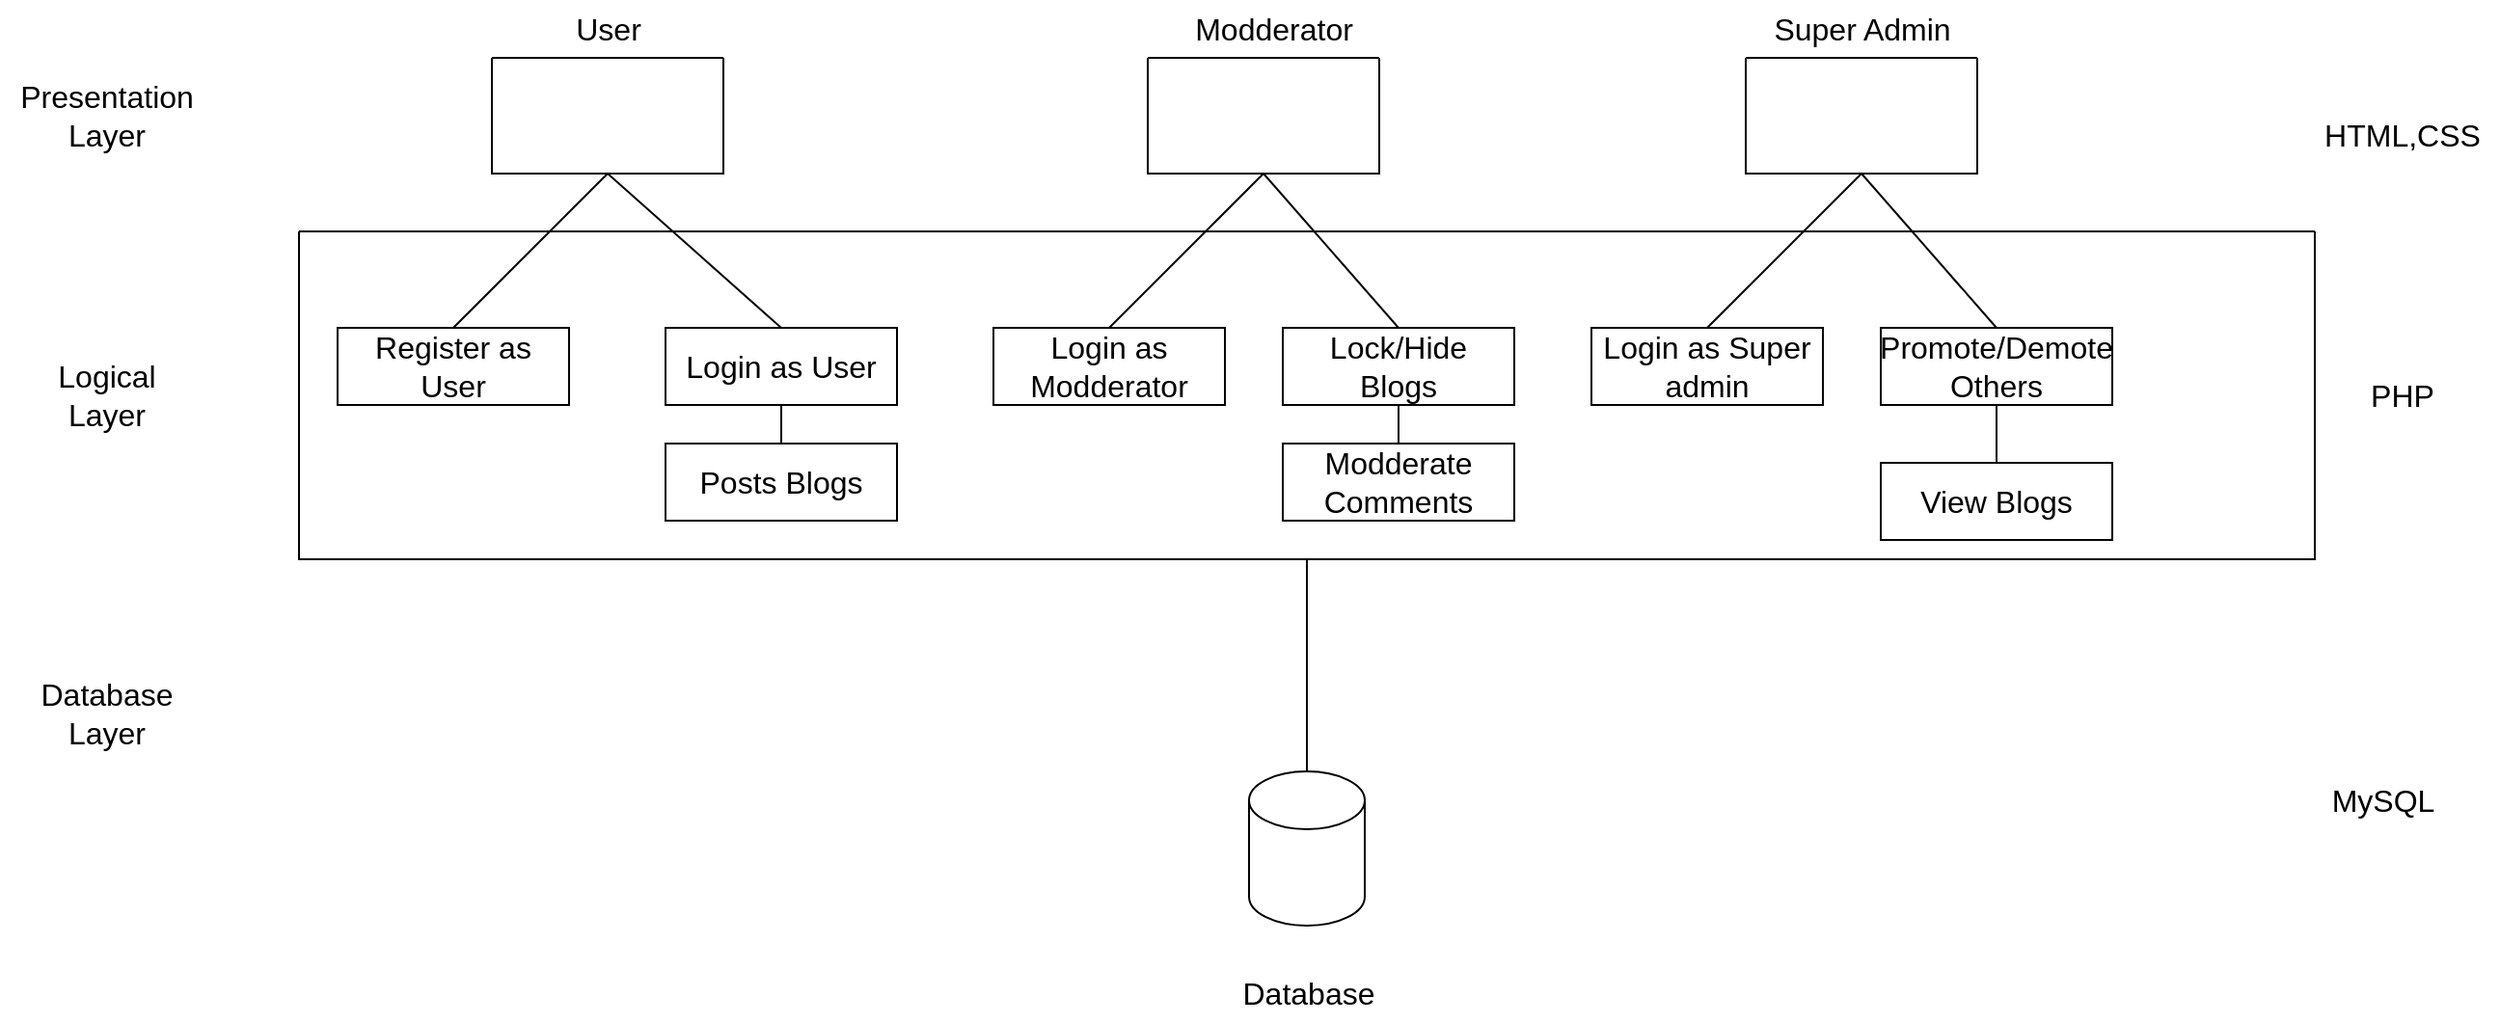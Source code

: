 <mxfile version="21.6.8" type="device">
  <diagram name="Page-1" id="PScMR2WP_FARJeWGppTk">
    <mxGraphModel dx="2421" dy="1011" grid="1" gridSize="10" guides="1" tooltips="1" connect="1" arrows="1" fold="1" page="1" pageScale="1" pageWidth="850" pageHeight="1100" math="0" shadow="0">
      <root>
        <mxCell id="0" />
        <mxCell id="1" parent="0" />
        <mxCell id="omYroTcNppbIXhRl0diQ-1" value="" style="swimlane;startSize=0;fontSize=16;" parent="1" vertex="1">
          <mxGeometry x="140" y="180" width="120" height="60" as="geometry" />
        </mxCell>
        <mxCell id="omYroTcNppbIXhRl0diQ-5" value="" style="swimlane;startSize=0;fontSize=16;" parent="1" vertex="1">
          <mxGeometry x="790" y="180" width="120" height="60" as="geometry" />
        </mxCell>
        <mxCell id="omYroTcNppbIXhRl0diQ-7" value="" style="swimlane;startSize=0;fontSize=16;" parent="1" vertex="1">
          <mxGeometry x="40" y="270" width="1045" height="170" as="geometry" />
        </mxCell>
        <mxCell id="omYroTcNppbIXhRl0diQ-10" value="Register as User" style="rounded=0;whiteSpace=wrap;html=1;fontSize=16;" parent="omYroTcNppbIXhRl0diQ-7" vertex="1">
          <mxGeometry x="20" y="50" width="120" height="40" as="geometry" />
        </mxCell>
        <mxCell id="omYroTcNppbIXhRl0diQ-11" value="Login as User" style="rounded=0;whiteSpace=wrap;html=1;fontSize=16;" parent="omYroTcNppbIXhRl0diQ-7" vertex="1">
          <mxGeometry x="190" y="50" width="120" height="40" as="geometry" />
        </mxCell>
        <mxCell id="omYroTcNppbIXhRl0diQ-13" value="Promote/Demote Others" style="rounded=0;whiteSpace=wrap;html=1;fontSize=16;" parent="omYroTcNppbIXhRl0diQ-7" vertex="1">
          <mxGeometry x="820" y="50" width="120" height="40" as="geometry" />
        </mxCell>
        <mxCell id="omYroTcNppbIXhRl0diQ-17" value="Posts Blogs" style="rounded=0;whiteSpace=wrap;html=1;fontSize=16;" parent="omYroTcNppbIXhRl0diQ-7" vertex="1">
          <mxGeometry x="190" y="110" width="120" height="40" as="geometry" />
        </mxCell>
        <mxCell id="omYroTcNppbIXhRl0diQ-18" value="View Blogs" style="rounded=0;whiteSpace=wrap;html=1;fontSize=16;" parent="omYroTcNppbIXhRl0diQ-7" vertex="1">
          <mxGeometry x="820" y="120" width="120" height="40" as="geometry" />
        </mxCell>
        <mxCell id="omYroTcNppbIXhRl0diQ-24" value="" style="endArrow=none;html=1;rounded=0;entryX=0.5;entryY=0;entryDx=0;entryDy=0;exitX=0.5;exitY=1;exitDx=0;exitDy=0;fontSize=16;" parent="omYroTcNppbIXhRl0diQ-7" source="omYroTcNppbIXhRl0diQ-11" target="omYroTcNppbIXhRl0diQ-17" edge="1">
          <mxGeometry width="50" height="50" relative="1" as="geometry">
            <mxPoint x="270" as="sourcePoint" />
            <mxPoint x="320" y="-50" as="targetPoint" />
          </mxGeometry>
        </mxCell>
        <mxCell id="omYroTcNppbIXhRl0diQ-27" value="" style="endArrow=none;html=1;rounded=0;entryX=0.5;entryY=1;entryDx=0;entryDy=0;fontSize=16;" parent="omYroTcNppbIXhRl0diQ-7" source="omYroTcNppbIXhRl0diQ-18" target="omYroTcNppbIXhRl0diQ-13" edge="1">
          <mxGeometry width="50" height="50" relative="1" as="geometry">
            <mxPoint x="510" y="160" as="sourcePoint" />
            <mxPoint x="560" y="110" as="targetPoint" />
          </mxGeometry>
        </mxCell>
        <mxCell id="BJL8a22f9DTgHj8Vns7m-23" value="Login as Modderator" style="rounded=0;whiteSpace=wrap;html=1;fontSize=16;" vertex="1" parent="omYroTcNppbIXhRl0diQ-7">
          <mxGeometry x="360" y="50" width="120" height="40" as="geometry" />
        </mxCell>
        <mxCell id="BJL8a22f9DTgHj8Vns7m-24" value="Lock/Hide&lt;br style=&quot;font-size: 16px;&quot;&gt;Blogs" style="rounded=0;whiteSpace=wrap;html=1;fontSize=16;" vertex="1" parent="omYroTcNppbIXhRl0diQ-7">
          <mxGeometry x="510" y="50" width="120" height="40" as="geometry" />
        </mxCell>
        <mxCell id="BJL8a22f9DTgHj8Vns7m-29" style="edgeStyle=orthogonalEdgeStyle;rounded=0;orthogonalLoop=1;jettySize=auto;html=1;exitX=0.5;exitY=1;exitDx=0;exitDy=0;fontSize=16;" edge="1" parent="omYroTcNppbIXhRl0diQ-7" source="BJL8a22f9DTgHj8Vns7m-23" target="BJL8a22f9DTgHj8Vns7m-23">
          <mxGeometry relative="1" as="geometry" />
        </mxCell>
        <mxCell id="BJL8a22f9DTgHj8Vns7m-30" value="Modderate Comments" style="rounded=0;whiteSpace=wrap;html=1;fontSize=16;" vertex="1" parent="omYroTcNppbIXhRl0diQ-7">
          <mxGeometry x="510" y="110" width="120" height="40" as="geometry" />
        </mxCell>
        <mxCell id="BJL8a22f9DTgHj8Vns7m-31" value="Login as Super admin" style="rounded=0;whiteSpace=wrap;html=1;fontSize=16;" vertex="1" parent="omYroTcNppbIXhRl0diQ-7">
          <mxGeometry x="670" y="50" width="120" height="40" as="geometry" />
        </mxCell>
        <mxCell id="BJL8a22f9DTgHj8Vns7m-33" value="" style="endArrow=none;html=1;rounded=0;entryX=0.5;entryY=1;entryDx=0;entryDy=0;exitX=0.5;exitY=0;exitDx=0;exitDy=0;fontSize=16;" edge="1" parent="omYroTcNppbIXhRl0diQ-7" source="BJL8a22f9DTgHj8Vns7m-30" target="BJL8a22f9DTgHj8Vns7m-24">
          <mxGeometry width="50" height="50" relative="1" as="geometry">
            <mxPoint x="590" y="270" as="sourcePoint" />
            <mxPoint x="640" y="220" as="targetPoint" />
          </mxGeometry>
        </mxCell>
        <mxCell id="omYroTcNppbIXhRl0diQ-9" value="" style="shape=cylinder3;whiteSpace=wrap;html=1;boundedLbl=1;backgroundOutline=1;size=15;fontSize=16;" parent="1" vertex="1">
          <mxGeometry x="532.5" y="550" width="60" height="80" as="geometry" />
        </mxCell>
        <mxCell id="omYroTcNppbIXhRl0diQ-15" value="User" style="text;html=1;align=center;verticalAlign=middle;resizable=0;points=[];autosize=1;strokeColor=none;fillColor=none;fontSize=16;" parent="1" vertex="1">
          <mxGeometry x="170" y="150" width="60" height="30" as="geometry" />
        </mxCell>
        <mxCell id="omYroTcNppbIXhRl0diQ-16" value="Modderator" style="text;html=1;align=center;verticalAlign=middle;resizable=0;points=[];autosize=1;strokeColor=none;fillColor=none;fontSize=16;" parent="1" vertex="1">
          <mxGeometry x="490" y="150" width="110" height="30" as="geometry" />
        </mxCell>
        <mxCell id="omYroTcNppbIXhRl0diQ-21" value="" style="endArrow=none;html=1;rounded=0;entryX=0.5;entryY=1;entryDx=0;entryDy=0;exitX=0.5;exitY=0;exitDx=0;exitDy=0;fontSize=16;" parent="1" source="omYroTcNppbIXhRl0diQ-10" target="omYroTcNppbIXhRl0diQ-1" edge="1">
          <mxGeometry width="50" height="50" relative="1" as="geometry">
            <mxPoint x="130" y="340" as="sourcePoint" />
            <mxPoint x="180" y="290" as="targetPoint" />
          </mxGeometry>
        </mxCell>
        <mxCell id="omYroTcNppbIXhRl0diQ-22" value="" style="endArrow=none;html=1;rounded=0;entryX=0.5;entryY=1;entryDx=0;entryDy=0;exitX=0.5;exitY=0;exitDx=0;exitDy=0;fontSize=16;" parent="1" source="omYroTcNppbIXhRl0diQ-11" target="omYroTcNppbIXhRl0diQ-1" edge="1">
          <mxGeometry width="50" height="50" relative="1" as="geometry">
            <mxPoint x="130" y="330" as="sourcePoint" />
            <mxPoint x="210" y="250" as="targetPoint" />
          </mxGeometry>
        </mxCell>
        <mxCell id="omYroTcNppbIXhRl0diQ-25" value="" style="endArrow=none;html=1;rounded=0;exitX=0.5;exitY=0;exitDx=0;exitDy=0;entryX=0.5;entryY=1;entryDx=0;entryDy=0;fontSize=16;" parent="1" source="BJL8a22f9DTgHj8Vns7m-31" target="omYroTcNppbIXhRl0diQ-5" edge="1">
          <mxGeometry width="50" height="50" relative="1" as="geometry">
            <mxPoint x="770" y="320" as="sourcePoint" />
            <mxPoint x="620" y="250" as="targetPoint" />
          </mxGeometry>
        </mxCell>
        <mxCell id="omYroTcNppbIXhRl0diQ-26" value="" style="endArrow=none;html=1;rounded=0;exitX=0.5;exitY=0;exitDx=0;exitDy=0;entryX=0.5;entryY=1;entryDx=0;entryDy=0;fontSize=16;" parent="1" source="omYroTcNppbIXhRl0diQ-13" target="omYroTcNppbIXhRl0diQ-5" edge="1">
          <mxGeometry width="50" height="50" relative="1" as="geometry">
            <mxPoint x="530" y="330" as="sourcePoint" />
            <mxPoint x="620" y="250" as="targetPoint" />
          </mxGeometry>
        </mxCell>
        <mxCell id="omYroTcNppbIXhRl0diQ-28" value="" style="endArrow=none;html=1;rounded=0;exitX=0.5;exitY=0;exitDx=0;exitDy=0;exitPerimeter=0;fontSize=16;" parent="1" source="omYroTcNppbIXhRl0diQ-9" target="omYroTcNppbIXhRl0diQ-7" edge="1">
          <mxGeometry width="50" height="50" relative="1" as="geometry">
            <mxPoint x="410" y="440" as="sourcePoint" />
            <mxPoint x="460" y="390" as="targetPoint" />
          </mxGeometry>
        </mxCell>
        <mxCell id="omYroTcNppbIXhRl0diQ-29" value="Presentation &lt;br style=&quot;font-size: 16px;&quot;&gt;Layer" style="text;html=1;align=center;verticalAlign=middle;resizable=0;points=[];autosize=1;strokeColor=none;fillColor=none;fontSize=16;" parent="1" vertex="1">
          <mxGeometry x="-115" y="185" width="110" height="50" as="geometry" />
        </mxCell>
        <mxCell id="omYroTcNppbIXhRl0diQ-30" value="Logical &lt;br style=&quot;font-size: 16px;&quot;&gt;Layer" style="text;html=1;align=center;verticalAlign=middle;resizable=0;points=[];autosize=1;strokeColor=none;fillColor=none;fontSize=16;" parent="1" vertex="1">
          <mxGeometry x="-95" y="330" width="70" height="50" as="geometry" />
        </mxCell>
        <mxCell id="omYroTcNppbIXhRl0diQ-31" value="Database&lt;br style=&quot;font-size: 16px;&quot;&gt;Layer" style="text;html=1;align=center;verticalAlign=middle;resizable=0;points=[];autosize=1;strokeColor=none;fillColor=none;fontSize=16;" parent="1" vertex="1">
          <mxGeometry x="-105" y="495" width="90" height="50" as="geometry" />
        </mxCell>
        <mxCell id="omYroTcNppbIXhRl0diQ-32" value="HTML,CSS" style="text;html=1;align=center;verticalAlign=middle;resizable=0;points=[];autosize=1;strokeColor=none;fillColor=none;fontSize=16;" parent="1" vertex="1">
          <mxGeometry x="1080" y="205" width="100" height="30" as="geometry" />
        </mxCell>
        <mxCell id="omYroTcNppbIXhRl0diQ-34" value="MySQL" style="text;html=1;align=center;verticalAlign=middle;resizable=0;points=[];autosize=1;strokeColor=none;fillColor=none;fontSize=16;" parent="1" vertex="1">
          <mxGeometry x="1080" y="550" width="80" height="30" as="geometry" />
        </mxCell>
        <mxCell id="omYroTcNppbIXhRl0diQ-35" value="Database" style="text;html=1;align=center;verticalAlign=middle;resizable=0;points=[];autosize=1;strokeColor=none;fillColor=none;fontSize=16;" parent="1" vertex="1">
          <mxGeometry x="517.5" y="650" width="90" height="30" as="geometry" />
        </mxCell>
        <mxCell id="BJL8a22f9DTgHj8Vns7m-21" value="" style="swimlane;startSize=0;fontSize=16;" vertex="1" parent="1">
          <mxGeometry x="480" y="180" width="120" height="60" as="geometry" />
        </mxCell>
        <mxCell id="BJL8a22f9DTgHj8Vns7m-26" value="" style="endArrow=none;html=1;rounded=0;entryX=0.5;entryY=1;entryDx=0;entryDy=0;exitX=0.5;exitY=0;exitDx=0;exitDy=0;fontSize=16;" edge="1" parent="1" source="BJL8a22f9DTgHj8Vns7m-23" target="BJL8a22f9DTgHj8Vns7m-21">
          <mxGeometry width="50" height="50" relative="1" as="geometry">
            <mxPoint x="410" y="290" as="sourcePoint" />
            <mxPoint x="460" y="240" as="targetPoint" />
          </mxGeometry>
        </mxCell>
        <mxCell id="BJL8a22f9DTgHj8Vns7m-32" value="" style="endArrow=none;html=1;rounded=0;entryX=0.5;entryY=1;entryDx=0;entryDy=0;exitX=0.5;exitY=0;exitDx=0;exitDy=0;fontSize=16;" edge="1" parent="1" source="BJL8a22f9DTgHj8Vns7m-24" target="BJL8a22f9DTgHj8Vns7m-21">
          <mxGeometry width="50" height="50" relative="1" as="geometry">
            <mxPoint x="640" y="250" as="sourcePoint" />
            <mxPoint x="690" y="200" as="targetPoint" />
          </mxGeometry>
        </mxCell>
        <mxCell id="BJL8a22f9DTgHj8Vns7m-35" value="Super Admin" style="text;html=1;align=center;verticalAlign=middle;resizable=0;points=[];autosize=1;strokeColor=none;fillColor=none;fontSize=16;" vertex="1" parent="1">
          <mxGeometry x="790" y="150" width="120" height="30" as="geometry" />
        </mxCell>
        <mxCell id="omYroTcNppbIXhRl0diQ-33" value="PHP" style="text;html=1;align=center;verticalAlign=middle;resizable=0;points=[];autosize=1;strokeColor=none;fillColor=none;fontSize=16;" parent="1" vertex="1">
          <mxGeometry x="1100" y="340" width="60" height="30" as="geometry" />
        </mxCell>
      </root>
    </mxGraphModel>
  </diagram>
</mxfile>
